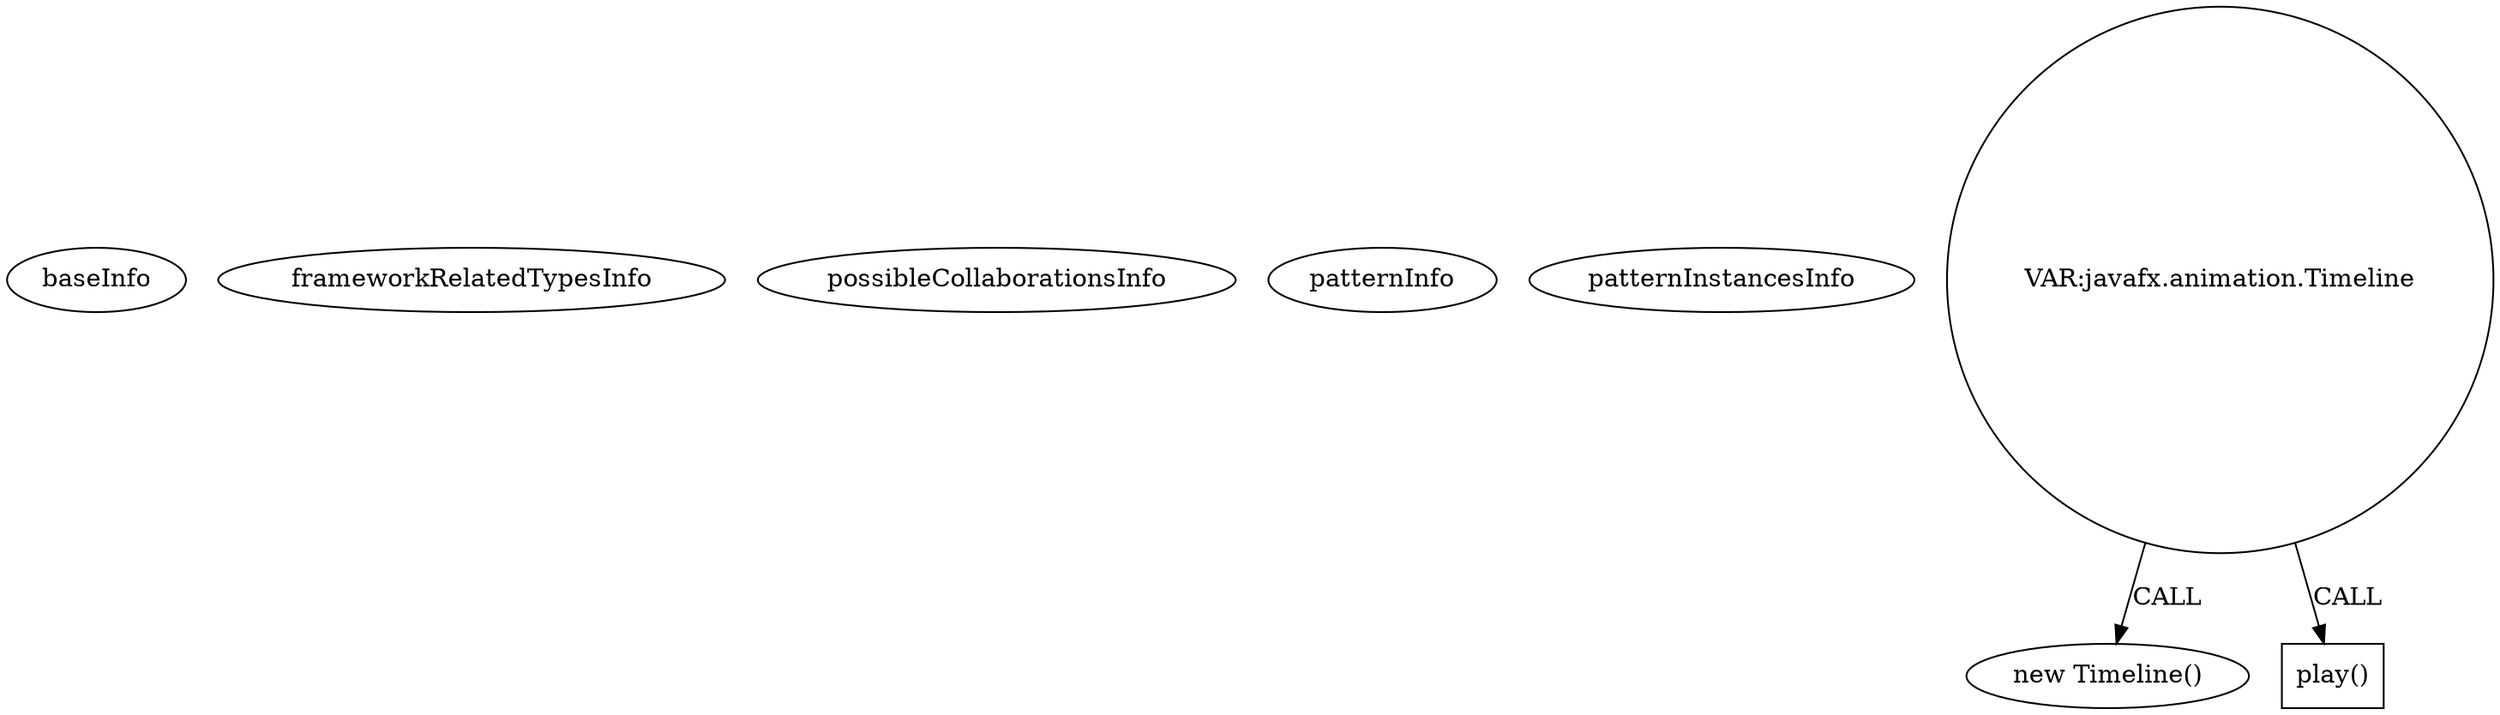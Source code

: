 digraph {
baseInfo[graphId=1038,category="pattern",isAnonymous=false,possibleRelation=false]
frameworkRelatedTypesInfo[]
possibleCollaborationsInfo[]
patternInfo[frequency=3.0,patternRootClient=null]
patternInstancesInfo[0="Marcio-Sistemas-MC-repositorio~/Marcio-Sistemas-MC-repositorio/repositorio-master/controleorcamentofamiliar/src/util/ScreensController.java~ScreensController~891",1="antoniotorres-CAPOS~/antoniotorres-CAPOS/CAPOS-master/src/main/ScreensController.java~ScreensController~1873",2="Totenfluch-TPrivateChat-Client~/Totenfluch-TPrivateChat-Client/TPrivateChat-Client-master/TPvtChat-C/src/me/Totenfluch/pack/Main.java~void start(javafx.stage.Stage)~1485"]
76[label="new Timeline()",vertexType="CONSTRUCTOR_CALL",isFrameworkType=false]
48[label="VAR:javafx.animation.Timeline",vertexType="VARIABLE_EXPRESION",isFrameworkType=false,shape=circle]
66[label="play()",vertexType="INSIDE_CALL",isFrameworkType=false,shape=box]
48->76[label="CALL"]
48->66[label="CALL"]
}
